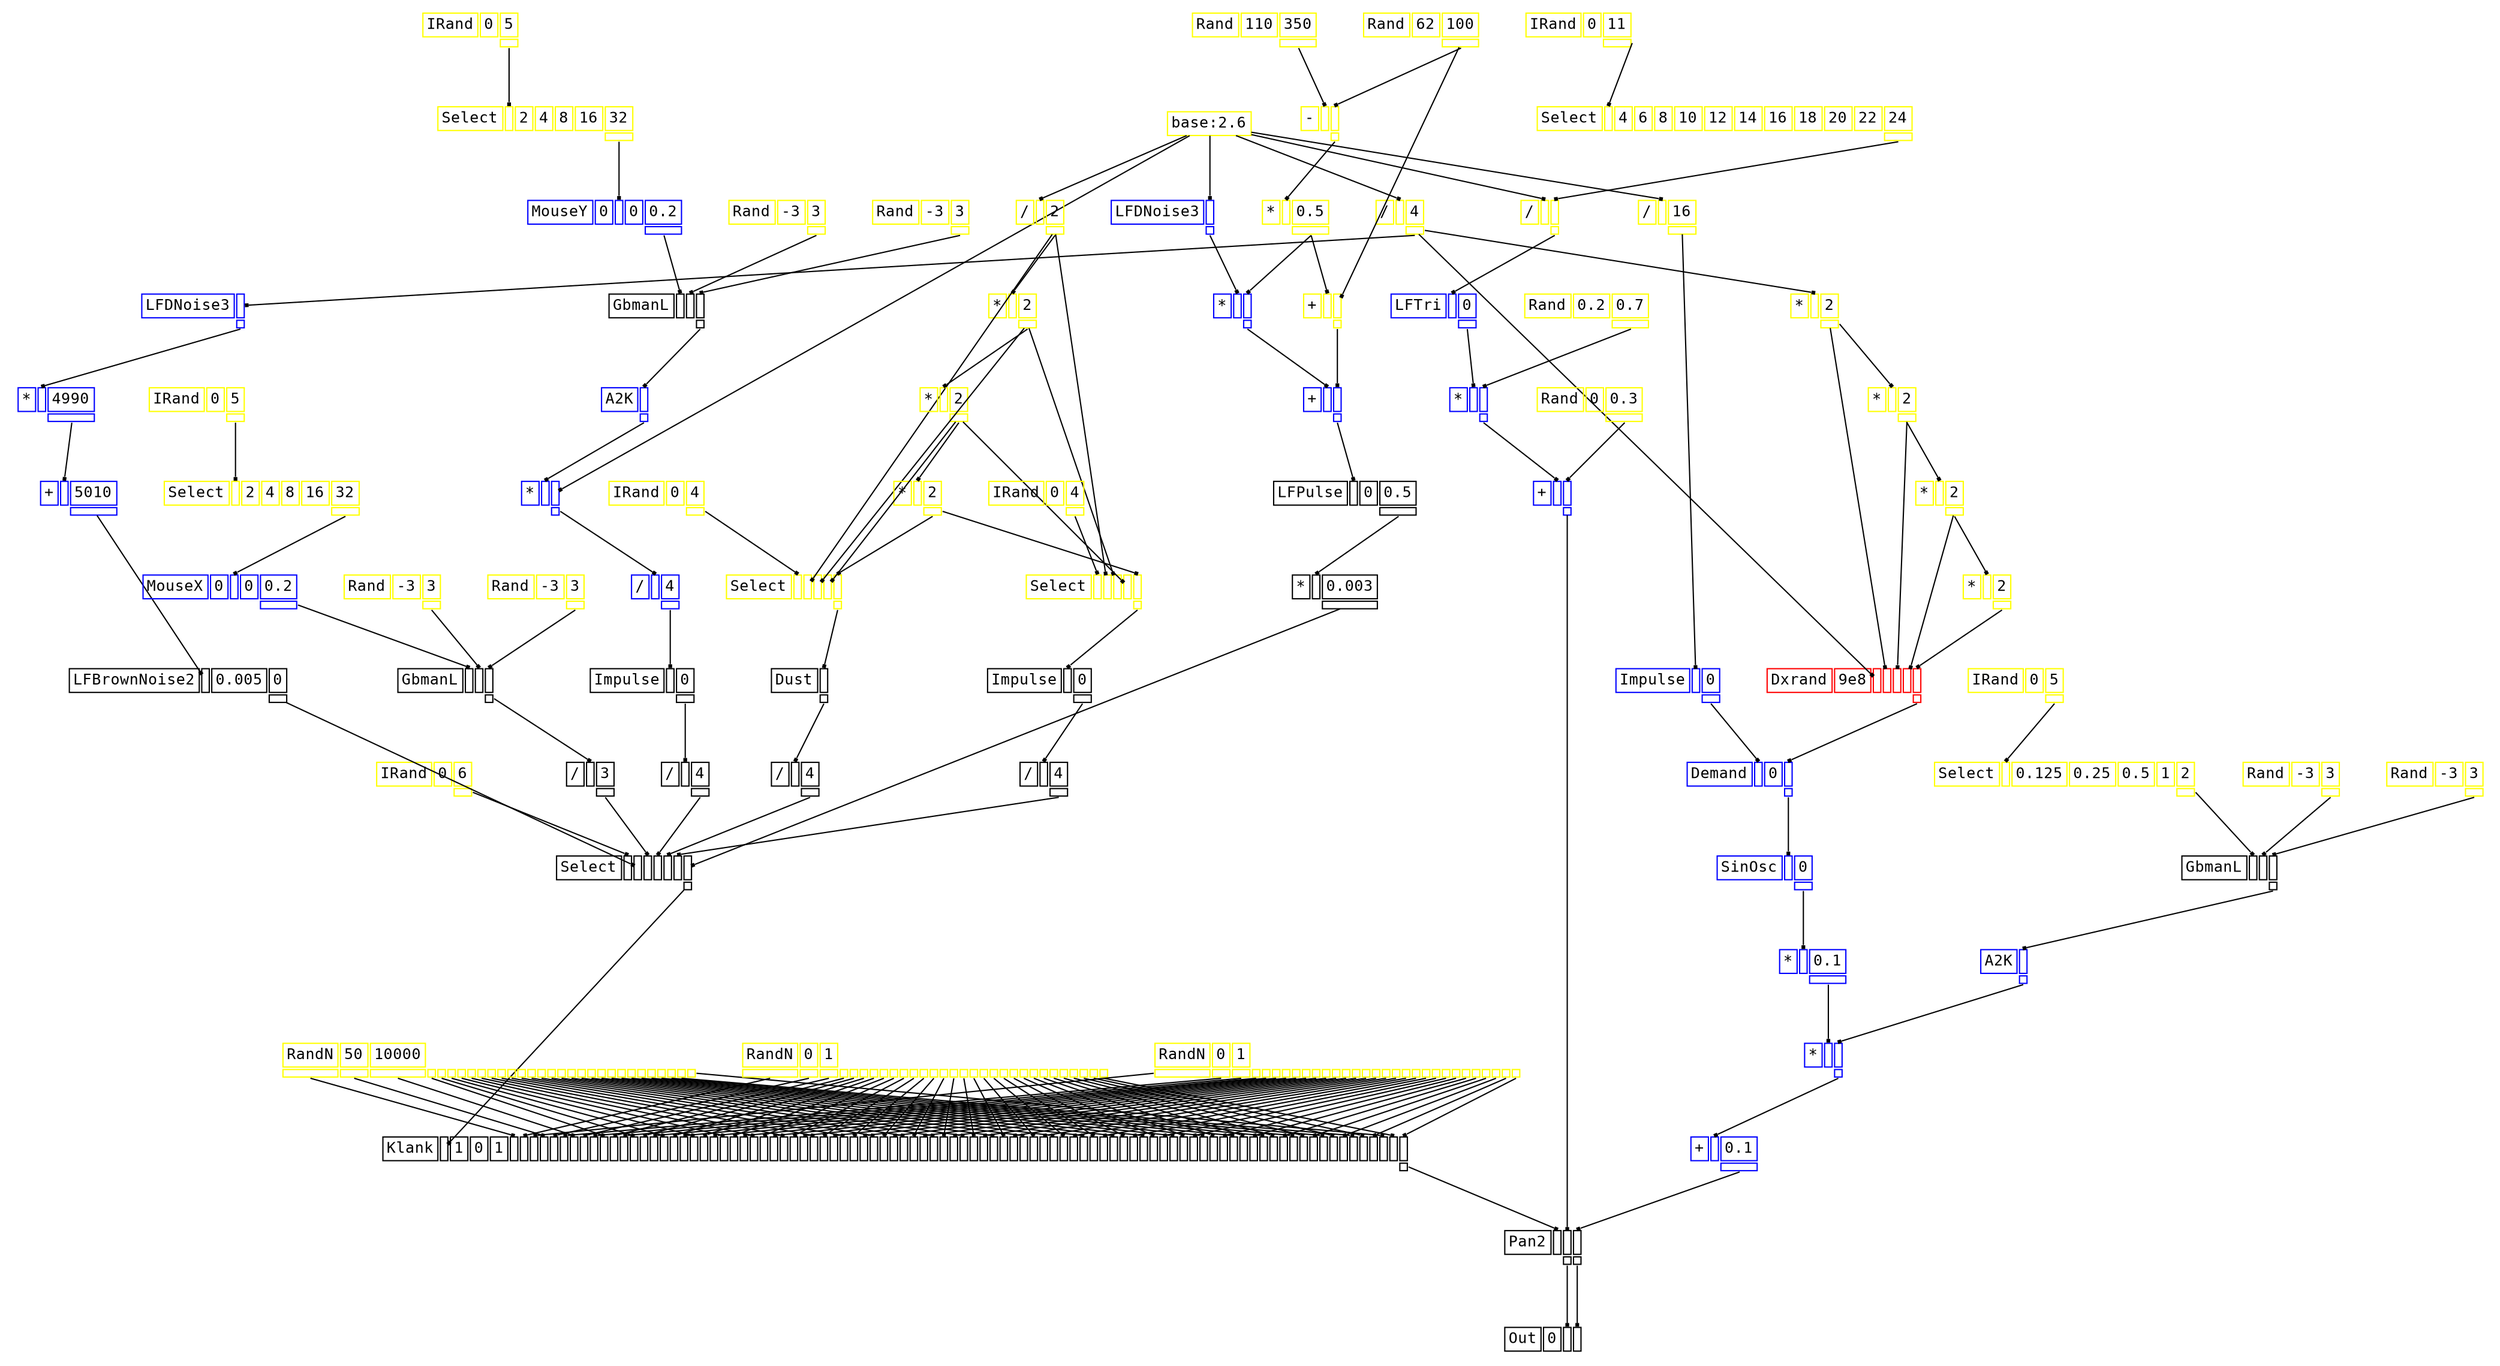 digraph Anonymous {
graph [splines=false];
node [fontsize=12,fontname="Courier"];
edge [arrowhead=box,arrowsize=0.25];
k_3[shape="plaintext",color="yellow",label=<<TABLE BORDER="0" CELLBORDER="1"><TR><TD PORT="o_0">base:2.6</TD></TR></TABLE>>];
u_2[shape="plaintext",color="yellow",label=<<TABLE BORDER="0" CELLBORDER="1"><TR><TD>IRand</TD><TD ID="u_2:K_0">0</TD><TD ID="u_2:K_1">6</TD></TR><TR><TD BORDER="0"></TD><TD BORDER="0"></TD><TD PORT="o_0" ID="u_2:o_0"></TD></TR></TABLE>>];
u_5[shape="plaintext",color="yellow",label=<<TABLE BORDER="0" CELLBORDER="1"><TR><TD>/</TD><TD PORT="i_0" ID="u_5:i_0"></TD><TD ID="u_5:K_1">4</TD></TR><TR><TD BORDER="0"></TD><TD BORDER="0"></TD><TD PORT="o_0" ID="u_5:o_0"></TD></TR></TABLE>>];
u_6[shape="plaintext",color="blue",label=<<TABLE BORDER="0" CELLBORDER="1"><TR><TD>LFDNoise3</TD><TD PORT="i_0" ID="u_6:i_0"></TD></TR><TR><TD BORDER="0"></TD><TD PORT="o_0" ID="u_6:o_0"></TD></TR></TABLE>>];
u_8[shape="plaintext",color="blue",label=<<TABLE BORDER="0" CELLBORDER="1"><TR><TD>*</TD><TD PORT="i_0" ID="u_8:i_0"></TD><TD ID="u_8:K_1">4990</TD></TR><TR><TD BORDER="0"></TD><TD BORDER="0"></TD><TD PORT="o_0" ID="u_8:o_0"></TD></TR></TABLE>>];
u_10[shape="plaintext",color="blue",label=<<TABLE BORDER="0" CELLBORDER="1"><TR><TD>+</TD><TD PORT="i_0" ID="u_10:i_0"></TD><TD ID="u_10:K_1">5010</TD></TR><TR><TD BORDER="0"></TD><TD BORDER="0"></TD><TD PORT="o_0" ID="u_10:o_0"></TD></TR></TABLE>>];
u_12[shape="plaintext",color="black",label=<<TABLE BORDER="0" CELLBORDER="1"><TR><TD>LFBrownNoise2</TD><TD PORT="i_0" ID="u_12:i_0"></TD><TD ID="u_12:K_1">0.005</TD><TD ID="u_12:K_2">0</TD></TR><TR><TD BORDER="0"></TD><TD BORDER="0"></TD><TD BORDER="0"></TD><TD PORT="o_0" ID="u_12:o_0"></TD></TR></TABLE>>];
u_14[shape="plaintext",color="yellow",label=<<TABLE BORDER="0" CELLBORDER="1"><TR><TD>IRand</TD><TD ID="u_14:K_0">0</TD><TD ID="u_14:K_1">5</TD></TR><TR><TD BORDER="0"></TD><TD BORDER="0"></TD><TD PORT="o_0" ID="u_14:o_0"></TD></TR></TABLE>>];
u_19[shape="plaintext",color="yellow",label=<<TABLE BORDER="0" CELLBORDER="1"><TR><TD>Select</TD><TD PORT="i_0" ID="u_19:i_0"></TD><TD ID="u_19:K_1">2</TD><TD ID="u_19:K_2">4</TD><TD ID="u_19:K_3">8</TD><TD ID="u_19:K_4">16</TD><TD ID="u_19:K_5">32</TD></TR><TR><TD BORDER="0"></TD><TD BORDER="0"></TD><TD BORDER="0"></TD><TD BORDER="0"></TD><TD BORDER="0"></TD><TD BORDER="0"></TD><TD PORT="o_0" ID="u_19:o_0"></TD></TR></TABLE>>];
u_21[shape="plaintext",color="blue",label=<<TABLE BORDER="0" CELLBORDER="1"><TR><TD>MouseX</TD><TD ID="u_21:K_0">0</TD><TD PORT="i_1" ID="u_21:i_1"></TD><TD ID="u_21:K_2">0</TD><TD ID="u_21:K_3">0.2</TD></TR><TR><TD BORDER="0"></TD><TD BORDER="0"></TD><TD BORDER="0"></TD><TD BORDER="0"></TD><TD PORT="o_0" ID="u_21:o_0"></TD></TR></TABLE>>];
u_24[shape="plaintext",color="yellow",label=<<TABLE BORDER="0" CELLBORDER="1"><TR><TD>Rand</TD><TD ID="u_24:K_0">-3</TD><TD ID="u_24:K_1">3</TD></TR><TR><TD BORDER="0"></TD><TD BORDER="0"></TD><TD PORT="o_0" ID="u_24:o_0"></TD></TR></TABLE>>];
u_25[shape="plaintext",color="yellow",label=<<TABLE BORDER="0" CELLBORDER="1"><TR><TD>Rand</TD><TD ID="u_25:K_0">-3</TD><TD ID="u_25:K_1">3</TD></TR><TR><TD BORDER="0"></TD><TD BORDER="0"></TD><TD PORT="o_0" ID="u_25:o_0"></TD></TR></TABLE>>];
u_26[shape="plaintext",color="black",label=<<TABLE BORDER="0" CELLBORDER="1"><TR><TD>GbmanL</TD><TD PORT="i_0" ID="u_26:i_0"></TD><TD PORT="i_1" ID="u_26:i_1"></TD><TD PORT="i_2" ID="u_26:i_2"></TD></TR><TR><TD BORDER="0"></TD><TD BORDER="0"></TD><TD BORDER="0"></TD><TD PORT="o_0" ID="u_26:o_0"></TD></TR></TABLE>>];
u_27[shape="plaintext",color="black",label=<<TABLE BORDER="0" CELLBORDER="1"><TR><TD>/</TD><TD PORT="i_0" ID="u_27:i_0"></TD><TD ID="u_27:K_1">3</TD></TR><TR><TD BORDER="0"></TD><TD BORDER="0"></TD><TD PORT="o_0" ID="u_27:o_0"></TD></TR></TABLE>>];
u_28[shape="plaintext",color="yellow",label=<<TABLE BORDER="0" CELLBORDER="1"><TR><TD>IRand</TD><TD ID="u_28:K_0">0</TD><TD ID="u_28:K_1">5</TD></TR><TR><TD BORDER="0"></TD><TD BORDER="0"></TD><TD PORT="o_0" ID="u_28:o_0"></TD></TR></TABLE>>];
u_29[shape="plaintext",color="yellow",label=<<TABLE BORDER="0" CELLBORDER="1"><TR><TD>Select</TD><TD PORT="i_0" ID="u_29:i_0"></TD><TD ID="u_29:K_1">2</TD><TD ID="u_29:K_2">4</TD><TD ID="u_29:K_3">8</TD><TD ID="u_29:K_4">16</TD><TD ID="u_29:K_5">32</TD></TR><TR><TD BORDER="0"></TD><TD BORDER="0"></TD><TD BORDER="0"></TD><TD BORDER="0"></TD><TD BORDER="0"></TD><TD BORDER="0"></TD><TD PORT="o_0" ID="u_29:o_0"></TD></TR></TABLE>>];
u_30[shape="plaintext",color="blue",label=<<TABLE BORDER="0" CELLBORDER="1"><TR><TD>MouseY</TD><TD ID="u_30:K_0">0</TD><TD PORT="i_1" ID="u_30:i_1"></TD><TD ID="u_30:K_2">0</TD><TD ID="u_30:K_3">0.2</TD></TR><TR><TD BORDER="0"></TD><TD BORDER="0"></TD><TD BORDER="0"></TD><TD BORDER="0"></TD><TD PORT="o_0" ID="u_30:o_0"></TD></TR></TABLE>>];
u_31[shape="plaintext",color="yellow",label=<<TABLE BORDER="0" CELLBORDER="1"><TR><TD>Rand</TD><TD ID="u_31:K_0">-3</TD><TD ID="u_31:K_1">3</TD></TR><TR><TD BORDER="0"></TD><TD BORDER="0"></TD><TD PORT="o_0" ID="u_31:o_0"></TD></TR></TABLE>>];
u_32[shape="plaintext",color="yellow",label=<<TABLE BORDER="0" CELLBORDER="1"><TR><TD>Rand</TD><TD ID="u_32:K_0">-3</TD><TD ID="u_32:K_1">3</TD></TR><TR><TD BORDER="0"></TD><TD BORDER="0"></TD><TD PORT="o_0" ID="u_32:o_0"></TD></TR></TABLE>>];
u_33[shape="plaintext",color="black",label=<<TABLE BORDER="0" CELLBORDER="1"><TR><TD>GbmanL</TD><TD PORT="i_0" ID="u_33:i_0"></TD><TD PORT="i_1" ID="u_33:i_1"></TD><TD PORT="i_2" ID="u_33:i_2"></TD></TR><TR><TD BORDER="0"></TD><TD BORDER="0"></TD><TD BORDER="0"></TD><TD PORT="o_0" ID="u_33:o_0"></TD></TR></TABLE>>];
u_34[shape="plaintext",color="blue",label=<<TABLE BORDER="0" CELLBORDER="1"><TR><TD>A2K</TD><TD PORT="i_0" ID="u_34:i_0"></TD></TR><TR><TD BORDER="0"></TD><TD PORT="o_0" ID="u_34:o_0"></TD></TR></TABLE>>];
u_35[shape="plaintext",color="blue",label=<<TABLE BORDER="0" CELLBORDER="1"><TR><TD>*</TD><TD PORT="i_0" ID="u_35:i_0"></TD><TD PORT="i_1" ID="u_35:i_1"></TD></TR><TR><TD BORDER="0"></TD><TD BORDER="0"></TD><TD PORT="o_0" ID="u_35:o_0"></TD></TR></TABLE>>];
u_36[shape="plaintext",color="blue",label=<<TABLE BORDER="0" CELLBORDER="1"><TR><TD>/</TD><TD PORT="i_0" ID="u_36:i_0"></TD><TD ID="u_36:K_1">4</TD></TR><TR><TD BORDER="0"></TD><TD BORDER="0"></TD><TD PORT="o_0" ID="u_36:o_0"></TD></TR></TABLE>>];
u_37[shape="plaintext",color="black",label=<<TABLE BORDER="0" CELLBORDER="1"><TR><TD>Impulse</TD><TD PORT="i_0" ID="u_37:i_0"></TD><TD ID="u_37:K_1">0</TD></TR><TR><TD BORDER="0"></TD><TD BORDER="0"></TD><TD PORT="o_0" ID="u_37:o_0"></TD></TR></TABLE>>];
u_38[shape="plaintext",color="black",label=<<TABLE BORDER="0" CELLBORDER="1"><TR><TD>/</TD><TD PORT="i_0" ID="u_38:i_0"></TD><TD ID="u_38:K_1">4</TD></TR><TR><TD BORDER="0"></TD><TD BORDER="0"></TD><TD PORT="o_0" ID="u_38:o_0"></TD></TR></TABLE>>];
u_39[shape="plaintext",color="yellow",label=<<TABLE BORDER="0" CELLBORDER="1"><TR><TD>IRand</TD><TD ID="u_39:K_0">0</TD><TD ID="u_39:K_1">4</TD></TR><TR><TD BORDER="0"></TD><TD BORDER="0"></TD><TD PORT="o_0" ID="u_39:o_0"></TD></TR></TABLE>>];
u_40[shape="plaintext",color="yellow",label=<<TABLE BORDER="0" CELLBORDER="1"><TR><TD>/</TD><TD PORT="i_0" ID="u_40:i_0"></TD><TD ID="u_40:K_1">2</TD></TR><TR><TD BORDER="0"></TD><TD BORDER="0"></TD><TD PORT="o_0" ID="u_40:o_0"></TD></TR></TABLE>>];
u_41[shape="plaintext",color="yellow",label=<<TABLE BORDER="0" CELLBORDER="1"><TR><TD>*</TD><TD PORT="i_0" ID="u_41:i_0"></TD><TD ID="u_41:K_1">2</TD></TR><TR><TD BORDER="0"></TD><TD BORDER="0"></TD><TD PORT="o_0" ID="u_41:o_0"></TD></TR></TABLE>>];
u_42[shape="plaintext",color="yellow",label=<<TABLE BORDER="0" CELLBORDER="1"><TR><TD>*</TD><TD PORT="i_0" ID="u_42:i_0"></TD><TD ID="u_42:K_1">2</TD></TR><TR><TD BORDER="0"></TD><TD BORDER="0"></TD><TD PORT="o_0" ID="u_42:o_0"></TD></TR></TABLE>>];
u_43[shape="plaintext",color="yellow",label=<<TABLE BORDER="0" CELLBORDER="1"><TR><TD>*</TD><TD PORT="i_0" ID="u_43:i_0"></TD><TD ID="u_43:K_1">2</TD></TR><TR><TD BORDER="0"></TD><TD BORDER="0"></TD><TD PORT="o_0" ID="u_43:o_0"></TD></TR></TABLE>>];
u_44[shape="plaintext",color="yellow",label=<<TABLE BORDER="0" CELLBORDER="1"><TR><TD>Select</TD><TD PORT="i_0" ID="u_44:i_0"></TD><TD PORT="i_1" ID="u_44:i_1"></TD><TD PORT="i_2" ID="u_44:i_2"></TD><TD PORT="i_3" ID="u_44:i_3"></TD><TD PORT="i_4" ID="u_44:i_4"></TD></TR><TR><TD BORDER="0"></TD><TD BORDER="0"></TD><TD BORDER="0"></TD><TD BORDER="0"></TD><TD BORDER="0"></TD><TD PORT="o_0" ID="u_44:o_0"></TD></TR></TABLE>>];
u_45[shape="plaintext",color="black",label=<<TABLE BORDER="0" CELLBORDER="1"><TR><TD>Dust</TD><TD PORT="i_0" ID="u_45:i_0"></TD></TR><TR><TD BORDER="0"></TD><TD PORT="o_0" ID="u_45:o_0"></TD></TR></TABLE>>];
u_46[shape="plaintext",color="black",label=<<TABLE BORDER="0" CELLBORDER="1"><TR><TD>/</TD><TD PORT="i_0" ID="u_46:i_0"></TD><TD ID="u_46:K_1">4</TD></TR><TR><TD BORDER="0"></TD><TD BORDER="0"></TD><TD PORT="o_0" ID="u_46:o_0"></TD></TR></TABLE>>];
u_47[shape="plaintext",color="yellow",label=<<TABLE BORDER="0" CELLBORDER="1"><TR><TD>IRand</TD><TD ID="u_47:K_0">0</TD><TD ID="u_47:K_1">4</TD></TR><TR><TD BORDER="0"></TD><TD BORDER="0"></TD><TD PORT="o_0" ID="u_47:o_0"></TD></TR></TABLE>>];
u_48[shape="plaintext",color="yellow",label=<<TABLE BORDER="0" CELLBORDER="1"><TR><TD>Select</TD><TD PORT="i_0" ID="u_48:i_0"></TD><TD PORT="i_1" ID="u_48:i_1"></TD><TD PORT="i_2" ID="u_48:i_2"></TD><TD PORT="i_3" ID="u_48:i_3"></TD><TD PORT="i_4" ID="u_48:i_4"></TD></TR><TR><TD BORDER="0"></TD><TD BORDER="0"></TD><TD BORDER="0"></TD><TD BORDER="0"></TD><TD BORDER="0"></TD><TD PORT="o_0" ID="u_48:o_0"></TD></TR></TABLE>>];
u_49[shape="plaintext",color="black",label=<<TABLE BORDER="0" CELLBORDER="1"><TR><TD>Impulse</TD><TD PORT="i_0" ID="u_49:i_0"></TD><TD ID="u_49:K_1">0</TD></TR><TR><TD BORDER="0"></TD><TD BORDER="0"></TD><TD PORT="o_0" ID="u_49:o_0"></TD></TR></TABLE>>];
u_50[shape="plaintext",color="black",label=<<TABLE BORDER="0" CELLBORDER="1"><TR><TD>/</TD><TD PORT="i_0" ID="u_50:i_0"></TD><TD ID="u_50:K_1">4</TD></TR><TR><TD BORDER="0"></TD><TD BORDER="0"></TD><TD PORT="o_0" ID="u_50:o_0"></TD></TR></TABLE>>];
u_51[shape="plaintext",color="blue",label=<<TABLE BORDER="0" CELLBORDER="1"><TR><TD>LFDNoise3</TD><TD PORT="i_0" ID="u_51:i_0"></TD></TR><TR><TD BORDER="0"></TD><TD PORT="o_0" ID="u_51:o_0"></TD></TR></TABLE>>];
u_54[shape="plaintext",color="yellow",label=<<TABLE BORDER="0" CELLBORDER="1"><TR><TD>Rand</TD><TD ID="u_54:K_0">110</TD><TD ID="u_54:K_1">350</TD></TR><TR><TD BORDER="0"></TD><TD BORDER="0"></TD><TD PORT="o_0" ID="u_54:o_0"></TD></TR></TABLE>>];
u_57[shape="plaintext",color="yellow",label=<<TABLE BORDER="0" CELLBORDER="1"><TR><TD>Rand</TD><TD ID="u_57:K_0">62</TD><TD ID="u_57:K_1">100</TD></TR><TR><TD BORDER="0"></TD><TD BORDER="0"></TD><TD PORT="o_0" ID="u_57:o_0"></TD></TR></TABLE>>];
u_58[shape="plaintext",color="yellow",label=<<TABLE BORDER="0" CELLBORDER="1"><TR><TD>-</TD><TD PORT="i_0" ID="u_58:i_0"></TD><TD PORT="i_1" ID="u_58:i_1"></TD></TR><TR><TD BORDER="0"></TD><TD BORDER="0"></TD><TD PORT="o_0" ID="u_58:o_0"></TD></TR></TABLE>>];
u_60[shape="plaintext",color="yellow",label=<<TABLE BORDER="0" CELLBORDER="1"><TR><TD>*</TD><TD PORT="i_0" ID="u_60:i_0"></TD><TD ID="u_60:K_1">0.5</TD></TR><TR><TD BORDER="0"></TD><TD BORDER="0"></TD><TD PORT="o_0" ID="u_60:o_0"></TD></TR></TABLE>>];
u_61[shape="plaintext",color="blue",label=<<TABLE BORDER="0" CELLBORDER="1"><TR><TD>*</TD><TD PORT="i_0" ID="u_61:i_0"></TD><TD PORT="i_1" ID="u_61:i_1"></TD></TR><TR><TD BORDER="0"></TD><TD BORDER="0"></TD><TD PORT="o_0" ID="u_61:o_0"></TD></TR></TABLE>>];
u_62[shape="plaintext",color="yellow",label=<<TABLE BORDER="0" CELLBORDER="1"><TR><TD>+</TD><TD PORT="i_0" ID="u_62:i_0"></TD><TD PORT="i_1" ID="u_62:i_1"></TD></TR><TR><TD BORDER="0"></TD><TD BORDER="0"></TD><TD PORT="o_0" ID="u_62:o_0"></TD></TR></TABLE>>];
u_63[shape="plaintext",color="blue",label=<<TABLE BORDER="0" CELLBORDER="1"><TR><TD>+</TD><TD PORT="i_0" ID="u_63:i_0"></TD><TD PORT="i_1" ID="u_63:i_1"></TD></TR><TR><TD BORDER="0"></TD><TD BORDER="0"></TD><TD PORT="o_0" ID="u_63:o_0"></TD></TR></TABLE>>];
u_64[shape="plaintext",color="black",label=<<TABLE BORDER="0" CELLBORDER="1"><TR><TD>LFPulse</TD><TD PORT="i_0" ID="u_64:i_0"></TD><TD ID="u_64:K_1">0</TD><TD ID="u_64:K_2">0.5</TD></TR><TR><TD BORDER="0"></TD><TD BORDER="0"></TD><TD BORDER="0"></TD><TD PORT="o_0" ID="u_64:o_0"></TD></TR></TABLE>>];
u_66[shape="plaintext",color="black",label=<<TABLE BORDER="0" CELLBORDER="1"><TR><TD>*</TD><TD PORT="i_0" ID="u_66:i_0"></TD><TD ID="u_66:K_1">0.003</TD></TR><TR><TD BORDER="0"></TD><TD BORDER="0"></TD><TD PORT="o_0" ID="u_66:o_0"></TD></TR></TABLE>>];
u_67[shape="plaintext",color="black",label=<<TABLE BORDER="0" CELLBORDER="1"><TR><TD>Select</TD><TD PORT="i_0" ID="u_67:i_0"></TD><TD PORT="i_1" ID="u_67:i_1"></TD><TD PORT="i_2" ID="u_67:i_2"></TD><TD PORT="i_3" ID="u_67:i_3"></TD><TD PORT="i_4" ID="u_67:i_4"></TD><TD PORT="i_5" ID="u_67:i_5"></TD><TD PORT="i_6" ID="u_67:i_6"></TD></TR><TR><TD BORDER="0"></TD><TD BORDER="0"></TD><TD BORDER="0"></TD><TD BORDER="0"></TD><TD BORDER="0"></TD><TD BORDER="0"></TD><TD BORDER="0"></TD><TD PORT="o_0" ID="u_67:o_0"></TD></TR></TABLE>>];
u_71[shape="plaintext",color="yellow",label=<<TABLE BORDER="0" CELLBORDER="1"><TR><TD>RandN</TD><TD ID="u_71:K_0">50</TD><TD ID="u_71:K_1">10000</TD></TR><TR><TD PORT="o_0" ID="u_71:o_0"></TD><TD PORT="o_1" ID="u_71:o_1"></TD><TD PORT="o_2" ID="u_71:o_2"></TD><TD PORT="o_3" ID="u_71:o_3"></TD><TD PORT="o_4" ID="u_71:o_4"></TD><TD PORT="o_5" ID="u_71:o_5"></TD><TD PORT="o_6" ID="u_71:o_6"></TD><TD PORT="o_7" ID="u_71:o_7"></TD><TD PORT="o_8" ID="u_71:o_8"></TD><TD PORT="o_9" ID="u_71:o_9"></TD><TD PORT="o_10" ID="u_71:o_10"></TD><TD PORT="o_11" ID="u_71:o_11"></TD><TD PORT="o_12" ID="u_71:o_12"></TD><TD PORT="o_13" ID="u_71:o_13"></TD><TD PORT="o_14" ID="u_71:o_14"></TD><TD PORT="o_15" ID="u_71:o_15"></TD><TD PORT="o_16" ID="u_71:o_16"></TD><TD PORT="o_17" ID="u_71:o_17"></TD><TD PORT="o_18" ID="u_71:o_18"></TD><TD PORT="o_19" ID="u_71:o_19"></TD><TD PORT="o_20" ID="u_71:o_20"></TD><TD PORT="o_21" ID="u_71:o_21"></TD><TD PORT="o_22" ID="u_71:o_22"></TD><TD PORT="o_23" ID="u_71:o_23"></TD><TD PORT="o_24" ID="u_71:o_24"></TD><TD PORT="o_25" ID="u_71:o_25"></TD><TD PORT="o_26" ID="u_71:o_26"></TD><TD PORT="o_27" ID="u_71:o_27"></TD><TD PORT="o_28" ID="u_71:o_28"></TD><TD PORT="o_29" ID="u_71:o_29"></TD></TR></TABLE>>];
u_73[shape="plaintext",color="yellow",label=<<TABLE BORDER="0" CELLBORDER="1"><TR><TD>RandN</TD><TD ID="u_73:K_0">0</TD><TD ID="u_73:K_1">1</TD></TR><TR><TD PORT="o_0" ID="u_73:o_0"></TD><TD PORT="o_1" ID="u_73:o_1"></TD><TD PORT="o_2" ID="u_73:o_2"></TD><TD PORT="o_3" ID="u_73:o_3"></TD><TD PORT="o_4" ID="u_73:o_4"></TD><TD PORT="o_5" ID="u_73:o_5"></TD><TD PORT="o_6" ID="u_73:o_6"></TD><TD PORT="o_7" ID="u_73:o_7"></TD><TD PORT="o_8" ID="u_73:o_8"></TD><TD PORT="o_9" ID="u_73:o_9"></TD><TD PORT="o_10" ID="u_73:o_10"></TD><TD PORT="o_11" ID="u_73:o_11"></TD><TD PORT="o_12" ID="u_73:o_12"></TD><TD PORT="o_13" ID="u_73:o_13"></TD><TD PORT="o_14" ID="u_73:o_14"></TD><TD PORT="o_15" ID="u_73:o_15"></TD><TD PORT="o_16" ID="u_73:o_16"></TD><TD PORT="o_17" ID="u_73:o_17"></TD><TD PORT="o_18" ID="u_73:o_18"></TD><TD PORT="o_19" ID="u_73:o_19"></TD><TD PORT="o_20" ID="u_73:o_20"></TD><TD PORT="o_21" ID="u_73:o_21"></TD><TD PORT="o_22" ID="u_73:o_22"></TD><TD PORT="o_23" ID="u_73:o_23"></TD><TD PORT="o_24" ID="u_73:o_24"></TD><TD PORT="o_25" ID="u_73:o_25"></TD><TD PORT="o_26" ID="u_73:o_26"></TD><TD PORT="o_27" ID="u_73:o_27"></TD><TD PORT="o_28" ID="u_73:o_28"></TD><TD PORT="o_29" ID="u_73:o_29"></TD></TR></TABLE>>];
u_75[shape="plaintext",color="yellow",label=<<TABLE BORDER="0" CELLBORDER="1"><TR><TD>RandN</TD><TD ID="u_75:K_0">0</TD><TD ID="u_75:K_1">1</TD></TR><TR><TD PORT="o_0" ID="u_75:o_0"></TD><TD PORT="o_1" ID="u_75:o_1"></TD><TD PORT="o_2" ID="u_75:o_2"></TD><TD PORT="o_3" ID="u_75:o_3"></TD><TD PORT="o_4" ID="u_75:o_4"></TD><TD PORT="o_5" ID="u_75:o_5"></TD><TD PORT="o_6" ID="u_75:o_6"></TD><TD PORT="o_7" ID="u_75:o_7"></TD><TD PORT="o_8" ID="u_75:o_8"></TD><TD PORT="o_9" ID="u_75:o_9"></TD><TD PORT="o_10" ID="u_75:o_10"></TD><TD PORT="o_11" ID="u_75:o_11"></TD><TD PORT="o_12" ID="u_75:o_12"></TD><TD PORT="o_13" ID="u_75:o_13"></TD><TD PORT="o_14" ID="u_75:o_14"></TD><TD PORT="o_15" ID="u_75:o_15"></TD><TD PORT="o_16" ID="u_75:o_16"></TD><TD PORT="o_17" ID="u_75:o_17"></TD><TD PORT="o_18" ID="u_75:o_18"></TD><TD PORT="o_19" ID="u_75:o_19"></TD><TD PORT="o_20" ID="u_75:o_20"></TD><TD PORT="o_21" ID="u_75:o_21"></TD><TD PORT="o_22" ID="u_75:o_22"></TD><TD PORT="o_23" ID="u_75:o_23"></TD><TD PORT="o_24" ID="u_75:o_24"></TD><TD PORT="o_25" ID="u_75:o_25"></TD><TD PORT="o_26" ID="u_75:o_26"></TD><TD PORT="o_27" ID="u_75:o_27"></TD><TD PORT="o_28" ID="u_75:o_28"></TD><TD PORT="o_29" ID="u_75:o_29"></TD></TR></TABLE>>];
u_164[shape="plaintext",color="black",label=<<TABLE BORDER="0" CELLBORDER="1"><TR><TD>Klank</TD><TD PORT="i_0" ID="u_164:i_0"></TD><TD ID="u_164:K_1">1</TD><TD ID="u_164:K_2">0</TD><TD ID="u_164:K_3">1</TD><TD PORT="i_4" ID="u_164:i_4"></TD><TD PORT="i_5" ID="u_164:i_5"></TD><TD PORT="i_6" ID="u_164:i_6"></TD><TD PORT="i_7" ID="u_164:i_7"></TD><TD PORT="i_8" ID="u_164:i_8"></TD><TD PORT="i_9" ID="u_164:i_9"></TD><TD PORT="i_10" ID="u_164:i_10"></TD><TD PORT="i_11" ID="u_164:i_11"></TD><TD PORT="i_12" ID="u_164:i_12"></TD><TD PORT="i_13" ID="u_164:i_13"></TD><TD PORT="i_14" ID="u_164:i_14"></TD><TD PORT="i_15" ID="u_164:i_15"></TD><TD PORT="i_16" ID="u_164:i_16"></TD><TD PORT="i_17" ID="u_164:i_17"></TD><TD PORT="i_18" ID="u_164:i_18"></TD><TD PORT="i_19" ID="u_164:i_19"></TD><TD PORT="i_20" ID="u_164:i_20"></TD><TD PORT="i_21" ID="u_164:i_21"></TD><TD PORT="i_22" ID="u_164:i_22"></TD><TD PORT="i_23" ID="u_164:i_23"></TD><TD PORT="i_24" ID="u_164:i_24"></TD><TD PORT="i_25" ID="u_164:i_25"></TD><TD PORT="i_26" ID="u_164:i_26"></TD><TD PORT="i_27" ID="u_164:i_27"></TD><TD PORT="i_28" ID="u_164:i_28"></TD><TD PORT="i_29" ID="u_164:i_29"></TD><TD PORT="i_30" ID="u_164:i_30"></TD><TD PORT="i_31" ID="u_164:i_31"></TD><TD PORT="i_32" ID="u_164:i_32"></TD><TD PORT="i_33" ID="u_164:i_33"></TD><TD PORT="i_34" ID="u_164:i_34"></TD><TD PORT="i_35" ID="u_164:i_35"></TD><TD PORT="i_36" ID="u_164:i_36"></TD><TD PORT="i_37" ID="u_164:i_37"></TD><TD PORT="i_38" ID="u_164:i_38"></TD><TD PORT="i_39" ID="u_164:i_39"></TD><TD PORT="i_40" ID="u_164:i_40"></TD><TD PORT="i_41" ID="u_164:i_41"></TD><TD PORT="i_42" ID="u_164:i_42"></TD><TD PORT="i_43" ID="u_164:i_43"></TD><TD PORT="i_44" ID="u_164:i_44"></TD><TD PORT="i_45" ID="u_164:i_45"></TD><TD PORT="i_46" ID="u_164:i_46"></TD><TD PORT="i_47" ID="u_164:i_47"></TD><TD PORT="i_48" ID="u_164:i_48"></TD><TD PORT="i_49" ID="u_164:i_49"></TD><TD PORT="i_50" ID="u_164:i_50"></TD><TD PORT="i_51" ID="u_164:i_51"></TD><TD PORT="i_52" ID="u_164:i_52"></TD><TD PORT="i_53" ID="u_164:i_53"></TD><TD PORT="i_54" ID="u_164:i_54"></TD><TD PORT="i_55" ID="u_164:i_55"></TD><TD PORT="i_56" ID="u_164:i_56"></TD><TD PORT="i_57" ID="u_164:i_57"></TD><TD PORT="i_58" ID="u_164:i_58"></TD><TD PORT="i_59" ID="u_164:i_59"></TD><TD PORT="i_60" ID="u_164:i_60"></TD><TD PORT="i_61" ID="u_164:i_61"></TD><TD PORT="i_62" ID="u_164:i_62"></TD><TD PORT="i_63" ID="u_164:i_63"></TD><TD PORT="i_64" ID="u_164:i_64"></TD><TD PORT="i_65" ID="u_164:i_65"></TD><TD PORT="i_66" ID="u_164:i_66"></TD><TD PORT="i_67" ID="u_164:i_67"></TD><TD PORT="i_68" ID="u_164:i_68"></TD><TD PORT="i_69" ID="u_164:i_69"></TD><TD PORT="i_70" ID="u_164:i_70"></TD><TD PORT="i_71" ID="u_164:i_71"></TD><TD PORT="i_72" ID="u_164:i_72"></TD><TD PORT="i_73" ID="u_164:i_73"></TD><TD PORT="i_74" ID="u_164:i_74"></TD><TD PORT="i_75" ID="u_164:i_75"></TD><TD PORT="i_76" ID="u_164:i_76"></TD><TD PORT="i_77" ID="u_164:i_77"></TD><TD PORT="i_78" ID="u_164:i_78"></TD><TD PORT="i_79" ID="u_164:i_79"></TD><TD PORT="i_80" ID="u_164:i_80"></TD><TD PORT="i_81" ID="u_164:i_81"></TD><TD PORT="i_82" ID="u_164:i_82"></TD><TD PORT="i_83" ID="u_164:i_83"></TD><TD PORT="i_84" ID="u_164:i_84"></TD><TD PORT="i_85" ID="u_164:i_85"></TD><TD PORT="i_86" ID="u_164:i_86"></TD><TD PORT="i_87" ID="u_164:i_87"></TD><TD PORT="i_88" ID="u_164:i_88"></TD><TD PORT="i_89" ID="u_164:i_89"></TD><TD PORT="i_90" ID="u_164:i_90"></TD><TD PORT="i_91" ID="u_164:i_91"></TD><TD PORT="i_92" ID="u_164:i_92"></TD><TD PORT="i_93" ID="u_164:i_93"></TD></TR><TR><TD BORDER="0"></TD><TD BORDER="0"></TD><TD BORDER="0"></TD><TD BORDER="0"></TD><TD BORDER="0"></TD><TD BORDER="0"></TD><TD BORDER="0"></TD><TD BORDER="0"></TD><TD BORDER="0"></TD><TD BORDER="0"></TD><TD BORDER="0"></TD><TD BORDER="0"></TD><TD BORDER="0"></TD><TD BORDER="0"></TD><TD BORDER="0"></TD><TD BORDER="0"></TD><TD BORDER="0"></TD><TD BORDER="0"></TD><TD BORDER="0"></TD><TD BORDER="0"></TD><TD BORDER="0"></TD><TD BORDER="0"></TD><TD BORDER="0"></TD><TD BORDER="0"></TD><TD BORDER="0"></TD><TD BORDER="0"></TD><TD BORDER="0"></TD><TD BORDER="0"></TD><TD BORDER="0"></TD><TD BORDER="0"></TD><TD BORDER="0"></TD><TD BORDER="0"></TD><TD BORDER="0"></TD><TD BORDER="0"></TD><TD BORDER="0"></TD><TD BORDER="0"></TD><TD BORDER="0"></TD><TD BORDER="0"></TD><TD BORDER="0"></TD><TD BORDER="0"></TD><TD BORDER="0"></TD><TD BORDER="0"></TD><TD BORDER="0"></TD><TD BORDER="0"></TD><TD BORDER="0"></TD><TD BORDER="0"></TD><TD BORDER="0"></TD><TD BORDER="0"></TD><TD BORDER="0"></TD><TD BORDER="0"></TD><TD BORDER="0"></TD><TD BORDER="0"></TD><TD BORDER="0"></TD><TD BORDER="0"></TD><TD BORDER="0"></TD><TD BORDER="0"></TD><TD BORDER="0"></TD><TD BORDER="0"></TD><TD BORDER="0"></TD><TD BORDER="0"></TD><TD BORDER="0"></TD><TD BORDER="0"></TD><TD BORDER="0"></TD><TD BORDER="0"></TD><TD BORDER="0"></TD><TD BORDER="0"></TD><TD BORDER="0"></TD><TD BORDER="0"></TD><TD BORDER="0"></TD><TD BORDER="0"></TD><TD BORDER="0"></TD><TD BORDER="0"></TD><TD BORDER="0"></TD><TD BORDER="0"></TD><TD BORDER="0"></TD><TD BORDER="0"></TD><TD BORDER="0"></TD><TD BORDER="0"></TD><TD BORDER="0"></TD><TD BORDER="0"></TD><TD BORDER="0"></TD><TD BORDER="0"></TD><TD BORDER="0"></TD><TD BORDER="0"></TD><TD BORDER="0"></TD><TD BORDER="0"></TD><TD BORDER="0"></TD><TD BORDER="0"></TD><TD BORDER="0"></TD><TD BORDER="0"></TD><TD BORDER="0"></TD><TD BORDER="0"></TD><TD BORDER="0"></TD><TD BORDER="0"></TD><TD PORT="o_0" ID="u_164:o_0"></TD></TR></TABLE>>];
u_166[shape="plaintext",color="yellow",label=<<TABLE BORDER="0" CELLBORDER="1"><TR><TD>IRand</TD><TD ID="u_166:K_0">0</TD><TD ID="u_166:K_1">11</TD></TR><TR><TD BORDER="0"></TD><TD BORDER="0"></TD><TD PORT="o_0" ID="u_166:o_0"></TD></TR></TABLE>>];
u_174[shape="plaintext",color="yellow",label=<<TABLE BORDER="0" CELLBORDER="1"><TR><TD>Select</TD><TD PORT="i_0" ID="u_174:i_0"></TD><TD ID="u_174:K_1">4</TD><TD ID="u_174:K_2">6</TD><TD ID="u_174:K_3">8</TD><TD ID="u_174:K_4">10</TD><TD ID="u_174:K_5">12</TD><TD ID="u_174:K_6">14</TD><TD ID="u_174:K_7">16</TD><TD ID="u_174:K_8">18</TD><TD ID="u_174:K_9">20</TD><TD ID="u_174:K_10">22</TD><TD ID="u_174:K_11">24</TD></TR><TR><TD BORDER="0"></TD><TD BORDER="0"></TD><TD BORDER="0"></TD><TD BORDER="0"></TD><TD BORDER="0"></TD><TD BORDER="0"></TD><TD BORDER="0"></TD><TD BORDER="0"></TD><TD BORDER="0"></TD><TD BORDER="0"></TD><TD BORDER="0"></TD><TD BORDER="0"></TD><TD PORT="o_0" ID="u_174:o_0"></TD></TR></TABLE>>];
u_175[shape="plaintext",color="yellow",label=<<TABLE BORDER="0" CELLBORDER="1"><TR><TD>/</TD><TD PORT="i_0" ID="u_175:i_0"></TD><TD PORT="i_1" ID="u_175:i_1"></TD></TR><TR><TD BORDER="0"></TD><TD BORDER="0"></TD><TD PORT="o_0" ID="u_175:o_0"></TD></TR></TABLE>>];
u_176[shape="plaintext",color="blue",label=<<TABLE BORDER="0" CELLBORDER="1"><TR><TD>LFTri</TD><TD PORT="i_0" ID="u_176:i_0"></TD><TD ID="u_176:K_1">0</TD></TR><TR><TD BORDER="0"></TD><TD BORDER="0"></TD><TD PORT="o_0" ID="u_176:o_0"></TD></TR></TABLE>>];
u_178[shape="plaintext",color="yellow",label=<<TABLE BORDER="0" CELLBORDER="1"><TR><TD>Rand</TD><TD ID="u_178:K_0">0.2</TD><TD ID="u_178:K_1">0.7</TD></TR><TR><TD BORDER="0"></TD><TD BORDER="0"></TD><TD PORT="o_0" ID="u_178:o_0"></TD></TR></TABLE>>];
u_179[shape="plaintext",color="blue",label=<<TABLE BORDER="0" CELLBORDER="1"><TR><TD>*</TD><TD PORT="i_0" ID="u_179:i_0"></TD><TD PORT="i_1" ID="u_179:i_1"></TD></TR><TR><TD BORDER="0"></TD><TD BORDER="0"></TD><TD PORT="o_0" ID="u_179:o_0"></TD></TR></TABLE>>];
u_181[shape="plaintext",color="yellow",label=<<TABLE BORDER="0" CELLBORDER="1"><TR><TD>Rand</TD><TD ID="u_181:K_0">0</TD><TD ID="u_181:K_1">0.3</TD></TR><TR><TD BORDER="0"></TD><TD BORDER="0"></TD><TD PORT="o_0" ID="u_181:o_0"></TD></TR></TABLE>>];
u_182[shape="plaintext",color="blue",label=<<TABLE BORDER="0" CELLBORDER="1"><TR><TD>+</TD><TD PORT="i_0" ID="u_182:i_0"></TD><TD PORT="i_1" ID="u_182:i_1"></TD></TR><TR><TD BORDER="0"></TD><TD BORDER="0"></TD><TD PORT="o_0" ID="u_182:o_0"></TD></TR></TABLE>>];
u_183[shape="plaintext",color="yellow",label=<<TABLE BORDER="0" CELLBORDER="1"><TR><TD>/</TD><TD PORT="i_0" ID="u_183:i_0"></TD><TD ID="u_183:K_1">16</TD></TR><TR><TD BORDER="0"></TD><TD BORDER="0"></TD><TD PORT="o_0" ID="u_183:o_0"></TD></TR></TABLE>>];
u_184[shape="plaintext",color="blue",label=<<TABLE BORDER="0" CELLBORDER="1"><TR><TD>Impulse</TD><TD PORT="i_0" ID="u_184:i_0"></TD><TD ID="u_184:K_1">0</TD></TR><TR><TD BORDER="0"></TD><TD BORDER="0"></TD><TD PORT="o_0" ID="u_184:o_0"></TD></TR></TABLE>>];
u_186[shape="plaintext",color="yellow",label=<<TABLE BORDER="0" CELLBORDER="1"><TR><TD>*</TD><TD PORT="i_0" ID="u_186:i_0"></TD><TD ID="u_186:K_1">2</TD></TR><TR><TD BORDER="0"></TD><TD BORDER="0"></TD><TD PORT="o_0" ID="u_186:o_0"></TD></TR></TABLE>>];
u_187[shape="plaintext",color="yellow",label=<<TABLE BORDER="0" CELLBORDER="1"><TR><TD>*</TD><TD PORT="i_0" ID="u_187:i_0"></TD><TD ID="u_187:K_1">2</TD></TR><TR><TD BORDER="0"></TD><TD BORDER="0"></TD><TD PORT="o_0" ID="u_187:o_0"></TD></TR></TABLE>>];
u_188[shape="plaintext",color="yellow",label=<<TABLE BORDER="0" CELLBORDER="1"><TR><TD>*</TD><TD PORT="i_0" ID="u_188:i_0"></TD><TD ID="u_188:K_1">2</TD></TR><TR><TD BORDER="0"></TD><TD BORDER="0"></TD><TD PORT="o_0" ID="u_188:o_0"></TD></TR></TABLE>>];
u_189[shape="plaintext",color="yellow",label=<<TABLE BORDER="0" CELLBORDER="1"><TR><TD>*</TD><TD PORT="i_0" ID="u_189:i_0"></TD><TD ID="u_189:K_1">2</TD></TR><TR><TD BORDER="0"></TD><TD BORDER="0"></TD><TD PORT="o_0" ID="u_189:o_0"></TD></TR></TABLE>>];
u_190[shape="plaintext",color="red",label=<<TABLE BORDER="0" CELLBORDER="1"><TR><TD>Dxrand</TD><TD ID="u_190:K_0">9e8</TD><TD PORT="i_1" ID="u_190:i_1"></TD><TD PORT="i_2" ID="u_190:i_2"></TD><TD PORT="i_3" ID="u_190:i_3"></TD><TD PORT="i_4" ID="u_190:i_4"></TD><TD PORT="i_5" ID="u_190:i_5"></TD></TR><TR><TD BORDER="0"></TD><TD BORDER="0"></TD><TD BORDER="0"></TD><TD BORDER="0"></TD><TD BORDER="0"></TD><TD BORDER="0"></TD><TD PORT="o_0" ID="u_190:o_0"></TD></TR></TABLE>>];
u_191[shape="plaintext",color="blue",label=<<TABLE BORDER="0" CELLBORDER="1"><TR><TD>Demand</TD><TD PORT="i_0" ID="u_191:i_0"></TD><TD ID="u_191:K_1">0</TD><TD PORT="i_2" ID="u_191:i_2"></TD></TR><TR><TD BORDER="0"></TD><TD BORDER="0"></TD><TD BORDER="0"></TD><TD PORT="o_0" ID="u_191:o_0"></TD></TR></TABLE>>];
u_192[shape="plaintext",color="blue",label=<<TABLE BORDER="0" CELLBORDER="1"><TR><TD>SinOsc</TD><TD PORT="i_0" ID="u_192:i_0"></TD><TD ID="u_192:K_1">0</TD></TR><TR><TD BORDER="0"></TD><TD BORDER="0"></TD><TD PORT="o_0" ID="u_192:o_0"></TD></TR></TABLE>>];
u_194[shape="plaintext",color="blue",label=<<TABLE BORDER="0" CELLBORDER="1"><TR><TD>*</TD><TD PORT="i_0" ID="u_194:i_0"></TD><TD ID="u_194:K_1">0.1</TD></TR><TR><TD BORDER="0"></TD><TD BORDER="0"></TD><TD PORT="o_0" ID="u_194:o_0"></TD></TR></TABLE>>];
u_195[shape="plaintext",color="yellow",label=<<TABLE BORDER="0" CELLBORDER="1"><TR><TD>IRand</TD><TD ID="u_195:K_0">0</TD><TD ID="u_195:K_1">5</TD></TR><TR><TD BORDER="0"></TD><TD BORDER="0"></TD><TD PORT="o_0" ID="u_195:o_0"></TD></TR></TABLE>>];
u_198[shape="plaintext",color="yellow",label=<<TABLE BORDER="0" CELLBORDER="1"><TR><TD>Select</TD><TD PORT="i_0" ID="u_198:i_0"></TD><TD ID="u_198:K_1">0.125</TD><TD ID="u_198:K_2">0.25</TD><TD ID="u_198:K_3">0.5</TD><TD ID="u_198:K_4">1</TD><TD ID="u_198:K_5">2</TD></TR><TR><TD BORDER="0"></TD><TD BORDER="0"></TD><TD BORDER="0"></TD><TD BORDER="0"></TD><TD BORDER="0"></TD><TD BORDER="0"></TD><TD PORT="o_0" ID="u_198:o_0"></TD></TR></TABLE>>];
u_199[shape="plaintext",color="yellow",label=<<TABLE BORDER="0" CELLBORDER="1"><TR><TD>Rand</TD><TD ID="u_199:K_0">-3</TD><TD ID="u_199:K_1">3</TD></TR><TR><TD BORDER="0"></TD><TD BORDER="0"></TD><TD PORT="o_0" ID="u_199:o_0"></TD></TR></TABLE>>];
u_200[shape="plaintext",color="yellow",label=<<TABLE BORDER="0" CELLBORDER="1"><TR><TD>Rand</TD><TD ID="u_200:K_0">-3</TD><TD ID="u_200:K_1">3</TD></TR><TR><TD BORDER="0"></TD><TD BORDER="0"></TD><TD PORT="o_0" ID="u_200:o_0"></TD></TR></TABLE>>];
u_201[shape="plaintext",color="black",label=<<TABLE BORDER="0" CELLBORDER="1"><TR><TD>GbmanL</TD><TD PORT="i_0" ID="u_201:i_0"></TD><TD PORT="i_1" ID="u_201:i_1"></TD><TD PORT="i_2" ID="u_201:i_2"></TD></TR><TR><TD BORDER="0"></TD><TD BORDER="0"></TD><TD BORDER="0"></TD><TD PORT="o_0" ID="u_201:o_0"></TD></TR></TABLE>>];
u_202[shape="plaintext",color="blue",label=<<TABLE BORDER="0" CELLBORDER="1"><TR><TD>A2K</TD><TD PORT="i_0" ID="u_202:i_0"></TD></TR><TR><TD BORDER="0"></TD><TD PORT="o_0" ID="u_202:o_0"></TD></TR></TABLE>>];
u_203[shape="plaintext",color="blue",label=<<TABLE BORDER="0" CELLBORDER="1"><TR><TD>*</TD><TD PORT="i_0" ID="u_203:i_0"></TD><TD PORT="i_1" ID="u_203:i_1"></TD></TR><TR><TD BORDER="0"></TD><TD BORDER="0"></TD><TD PORT="o_0" ID="u_203:o_0"></TD></TR></TABLE>>];
u_204[shape="plaintext",color="blue",label=<<TABLE BORDER="0" CELLBORDER="1"><TR><TD>+</TD><TD PORT="i_0" ID="u_204:i_0"></TD><TD ID="u_204:K_1">0.1</TD></TR><TR><TD BORDER="0"></TD><TD BORDER="0"></TD><TD PORT="o_0" ID="u_204:o_0"></TD></TR></TABLE>>];
u_205[shape="plaintext",color="black",label=<<TABLE BORDER="0" CELLBORDER="1"><TR><TD>Pan2</TD><TD PORT="i_0" ID="u_205:i_0"></TD><TD PORT="i_1" ID="u_205:i_1"></TD><TD PORT="i_2" ID="u_205:i_2"></TD></TR><TR><TD BORDER="0"></TD><TD BORDER="0"></TD><TD PORT="o_0" ID="u_205:o_0"></TD><TD PORT="o_1" ID="u_205:o_1"></TD></TR></TABLE>>];
u_298[shape="plaintext",color="black",label=<<TABLE BORDER="0" CELLBORDER="1"><TR><TD>Out</TD><TD ID="u_298:K_0">0</TD><TD PORT="i_1" ID="u_298:i_1"></TD><TD PORT="i_2" ID="u_298:i_2"></TD></TR></TABLE>>];
k_3:o_0 -> u_5:i_0;
u_5:o_0 -> u_6:i_0;
u_6:o_0 -> u_8:i_0;
u_8:o_0 -> u_10:i_0;
u_10:o_0 -> u_12:i_0;
u_14:o_0 -> u_19:i_0;
u_19:o_0 -> u_21:i_1;
u_21:o_0 -> u_26:i_0;
u_24:o_0 -> u_26:i_1;
u_25:o_0 -> u_26:i_2;
u_26:o_0 -> u_27:i_0;
u_28:o_0 -> u_29:i_0;
u_29:o_0 -> u_30:i_1;
u_30:o_0 -> u_33:i_0;
u_31:o_0 -> u_33:i_1;
u_32:o_0 -> u_33:i_2;
u_33:o_0 -> u_34:i_0;
u_34:o_0 -> u_35:i_0;
k_3:o_0 -> u_35:i_1;
u_35:o_0 -> u_36:i_0;
u_36:o_0 -> u_37:i_0;
u_37:o_0 -> u_38:i_0;
k_3:o_0 -> u_40:i_0;
u_40:o_0 -> u_41:i_0;
u_41:o_0 -> u_42:i_0;
u_42:o_0 -> u_43:i_0;
u_39:o_0 -> u_44:i_0;
u_40:o_0 -> u_44:i_1;
u_41:o_0 -> u_44:i_2;
u_42:o_0 -> u_44:i_3;
u_43:o_0 -> u_44:i_4;
u_44:o_0 -> u_45:i_0;
u_45:o_0 -> u_46:i_0;
u_47:o_0 -> u_48:i_0;
u_40:o_0 -> u_48:i_1;
u_41:o_0 -> u_48:i_2;
u_42:o_0 -> u_48:i_3;
u_43:o_0 -> u_48:i_4;
u_48:o_0 -> u_49:i_0;
u_49:o_0 -> u_50:i_0;
k_3:o_0 -> u_51:i_0;
u_54:o_0 -> u_58:i_0;
u_57:o_0 -> u_58:i_1;
u_58:o_0 -> u_60:i_0;
u_51:o_0 -> u_61:i_0;
u_60:o_0 -> u_61:i_1;
u_60:o_0 -> u_62:i_0;
u_57:o_0 -> u_62:i_1;
u_61:o_0 -> u_63:i_0;
u_62:o_0 -> u_63:i_1;
u_63:o_0 -> u_64:i_0;
u_64:o_0 -> u_66:i_0;
u_2:o_0 -> u_67:i_0;
u_12:o_0 -> u_67:i_1;
u_27:o_0 -> u_67:i_2;
u_38:o_0 -> u_67:i_3;
u_46:o_0 -> u_67:i_4;
u_50:o_0 -> u_67:i_5;
u_66:o_0 -> u_67:i_6;
u_67:o_0 -> u_164:i_0;
u_71:o_0 -> u_164:i_4;
u_73:o_0 -> u_164:i_5;
u_75:o_0 -> u_164:i_6;
u_71:o_1 -> u_164:i_7;
u_73:o_1 -> u_164:i_8;
u_75:o_1 -> u_164:i_9;
u_71:o_2 -> u_164:i_10;
u_73:o_2 -> u_164:i_11;
u_75:o_2 -> u_164:i_12;
u_71:o_3 -> u_164:i_13;
u_73:o_3 -> u_164:i_14;
u_75:o_3 -> u_164:i_15;
u_71:o_4 -> u_164:i_16;
u_73:o_4 -> u_164:i_17;
u_75:o_4 -> u_164:i_18;
u_71:o_5 -> u_164:i_19;
u_73:o_5 -> u_164:i_20;
u_75:o_5 -> u_164:i_21;
u_71:o_6 -> u_164:i_22;
u_73:o_6 -> u_164:i_23;
u_75:o_6 -> u_164:i_24;
u_71:o_7 -> u_164:i_25;
u_73:o_7 -> u_164:i_26;
u_75:o_7 -> u_164:i_27;
u_71:o_8 -> u_164:i_28;
u_73:o_8 -> u_164:i_29;
u_75:o_8 -> u_164:i_30;
u_71:o_9 -> u_164:i_31;
u_73:o_9 -> u_164:i_32;
u_75:o_9 -> u_164:i_33;
u_71:o_10 -> u_164:i_34;
u_73:o_10 -> u_164:i_35;
u_75:o_10 -> u_164:i_36;
u_71:o_11 -> u_164:i_37;
u_73:o_11 -> u_164:i_38;
u_75:o_11 -> u_164:i_39;
u_71:o_12 -> u_164:i_40;
u_73:o_12 -> u_164:i_41;
u_75:o_12 -> u_164:i_42;
u_71:o_13 -> u_164:i_43;
u_73:o_13 -> u_164:i_44;
u_75:o_13 -> u_164:i_45;
u_71:o_14 -> u_164:i_46;
u_73:o_14 -> u_164:i_47;
u_75:o_14 -> u_164:i_48;
u_71:o_15 -> u_164:i_49;
u_73:o_15 -> u_164:i_50;
u_75:o_15 -> u_164:i_51;
u_71:o_16 -> u_164:i_52;
u_73:o_16 -> u_164:i_53;
u_75:o_16 -> u_164:i_54;
u_71:o_17 -> u_164:i_55;
u_73:o_17 -> u_164:i_56;
u_75:o_17 -> u_164:i_57;
u_71:o_18 -> u_164:i_58;
u_73:o_18 -> u_164:i_59;
u_75:o_18 -> u_164:i_60;
u_71:o_19 -> u_164:i_61;
u_73:o_19 -> u_164:i_62;
u_75:o_19 -> u_164:i_63;
u_71:o_20 -> u_164:i_64;
u_73:o_20 -> u_164:i_65;
u_75:o_20 -> u_164:i_66;
u_71:o_21 -> u_164:i_67;
u_73:o_21 -> u_164:i_68;
u_75:o_21 -> u_164:i_69;
u_71:o_22 -> u_164:i_70;
u_73:o_22 -> u_164:i_71;
u_75:o_22 -> u_164:i_72;
u_71:o_23 -> u_164:i_73;
u_73:o_23 -> u_164:i_74;
u_75:o_23 -> u_164:i_75;
u_71:o_24 -> u_164:i_76;
u_73:o_24 -> u_164:i_77;
u_75:o_24 -> u_164:i_78;
u_71:o_25 -> u_164:i_79;
u_73:o_25 -> u_164:i_80;
u_75:o_25 -> u_164:i_81;
u_71:o_26 -> u_164:i_82;
u_73:o_26 -> u_164:i_83;
u_75:o_26 -> u_164:i_84;
u_71:o_27 -> u_164:i_85;
u_73:o_27 -> u_164:i_86;
u_75:o_27 -> u_164:i_87;
u_71:o_28 -> u_164:i_88;
u_73:o_28 -> u_164:i_89;
u_75:o_28 -> u_164:i_90;
u_71:o_29 -> u_164:i_91;
u_73:o_29 -> u_164:i_92;
u_75:o_29 -> u_164:i_93;
u_166:o_0 -> u_174:i_0;
k_3:o_0 -> u_175:i_0;
u_174:o_0 -> u_175:i_1;
u_175:o_0 -> u_176:i_0;
u_176:o_0 -> u_179:i_0;
u_178:o_0 -> u_179:i_1;
u_179:o_0 -> u_182:i_0;
u_181:o_0 -> u_182:i_1;
k_3:o_0 -> u_183:i_0;
u_183:o_0 -> u_184:i_0;
u_5:o_0 -> u_186:i_0;
u_186:o_0 -> u_187:i_0;
u_187:o_0 -> u_188:i_0;
u_188:o_0 -> u_189:i_0;
u_5:o_0 -> u_190:i_1;
u_186:o_0 -> u_190:i_2;
u_187:o_0 -> u_190:i_3;
u_188:o_0 -> u_190:i_4;
u_189:o_0 -> u_190:i_5;
u_184:o_0 -> u_191:i_0;
u_190:o_0 -> u_191:i_2;
u_191:o_0 -> u_192:i_0;
u_192:o_0 -> u_194:i_0;
u_195:o_0 -> u_198:i_0;
u_198:o_0 -> u_201:i_0;
u_199:o_0 -> u_201:i_1;
u_200:o_0 -> u_201:i_2;
u_201:o_0 -> u_202:i_0;
u_194:o_0 -> u_203:i_0;
u_202:o_0 -> u_203:i_1;
u_203:o_0 -> u_204:i_0;
u_164:o_0 -> u_205:i_0;
u_182:o_0 -> u_205:i_1;
u_204:o_0 -> u_205:i_2;
u_205:o_0 -> u_298:i_1;
u_205:o_1 -> u_298:i_2;
}
